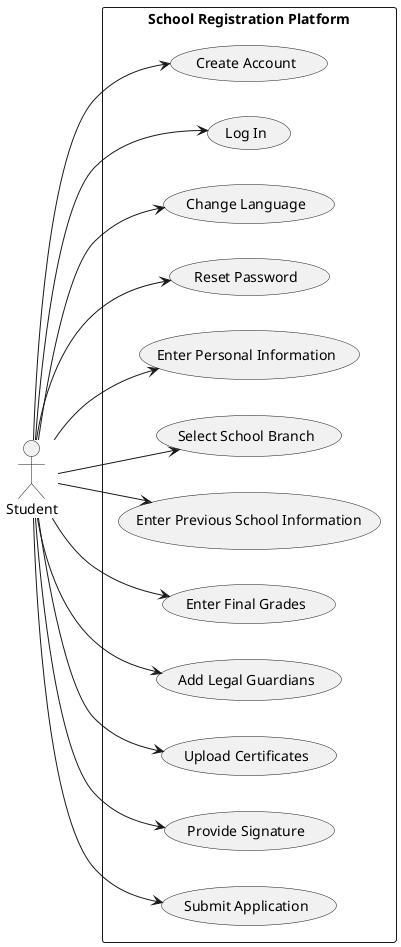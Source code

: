 @startuml
left to right direction
skinparam packageStyle rectangle

actor Student

rectangle "School Registration Platform" {
    usecase "Create Account" as UC1
    usecase "Log In" as UC2
    usecase "Change Language" as UC3
    usecase "Reset Password" as UC4
    usecase "Enter Personal Information" as UC5
    usecase "Select School Branch" as UC6
    usecase "Enter Previous School Information" as UC7
    usecase "Enter Final Grades" as UC8
    usecase "Add Legal Guardians" as UC9
    usecase "Upload Certificates" as UC10
    usecase "Provide Signature" as UC11
    usecase "Submit Application" as UC12
}

' Student relationships
Student --> UC1
Student --> UC2
Student --> UC3
Student --> UC4
Student --> UC5
Student --> UC6
Student --> UC7
Student --> UC8
Student --> UC9
Student --> UC10
Student --> UC11
Student --> UC12

@enduml